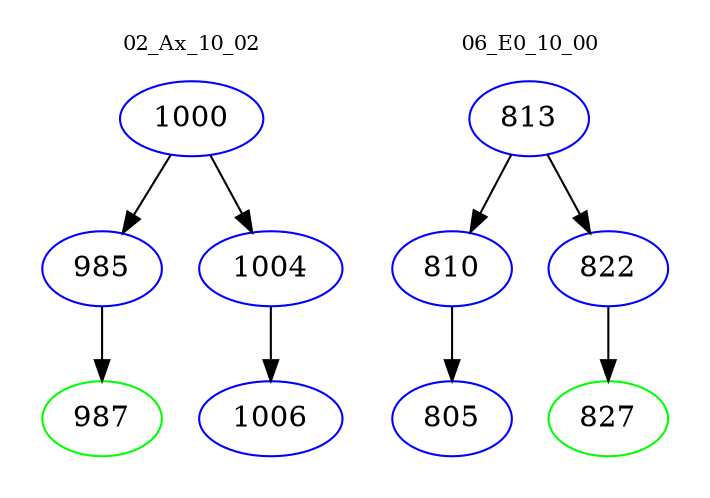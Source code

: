 digraph{
subgraph cluster_0 {
color = white
label = "02_Ax_10_02";
fontsize=10;
T0_1000 [label="1000", color="blue"]
T0_1000 -> T0_985 [color="black"]
T0_985 [label="985", color="blue"]
T0_985 -> T0_987 [color="black"]
T0_987 [label="987", color="green"]
T0_1000 -> T0_1004 [color="black"]
T0_1004 [label="1004", color="blue"]
T0_1004 -> T0_1006 [color="black"]
T0_1006 [label="1006", color="blue"]
}
subgraph cluster_1 {
color = white
label = "06_E0_10_00";
fontsize=10;
T1_813 [label="813", color="blue"]
T1_813 -> T1_810 [color="black"]
T1_810 [label="810", color="blue"]
T1_810 -> T1_805 [color="black"]
T1_805 [label="805", color="blue"]
T1_813 -> T1_822 [color="black"]
T1_822 [label="822", color="blue"]
T1_822 -> T1_827 [color="black"]
T1_827 [label="827", color="green"]
}
}
